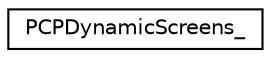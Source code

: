 digraph "Graphical Class Hierarchy"
{
  edge [fontname="Helvetica",fontsize="10",labelfontname="Helvetica",labelfontsize="10"];
  node [fontname="Helvetica",fontsize="10",shape=record];
  rankdir="LR";
  Node0 [label="PCPDynamicScreens_",height=0.2,width=0.4,color="black", fillcolor="white", style="filled",URL="$structPCPDynamicScreens__.html"];
}
